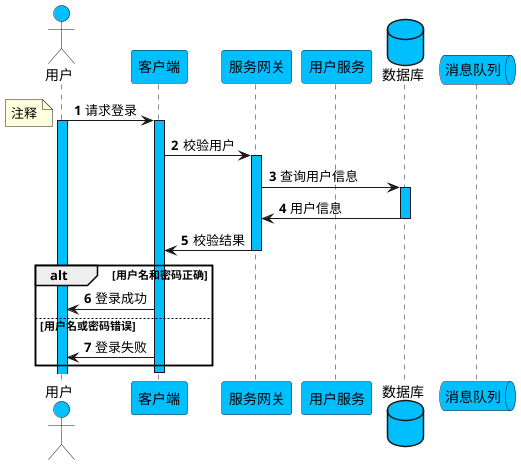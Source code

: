 @startuml
'模版链接:https://blog.csdn.net/qq_23091073/article/details/135740020

autonumber

actor 用户 as c #DeepSkyBlue

participant "客户端" as client #DeepSkyBlue

participant "服务网关" as ga #DeepSkyBlue

participant "用户服务" as user #DeepSkyBlue

database "数据库" as DB #DeepSkyBlue

queue "消息队列" as queue #DeepSkyBlue

c -> client : 请求登录
note left
注释
end note
activate c #DeepSkyBlue
activate client #DeepSkyBlue

client -> ga : 校验用户
activate ga #DeepSkyBlue

ga -> DB : 查询用户信息
activate DB #DeepSkyBlue

DB -> ga : 用户信息
deactivate DB

ga -> client : 校验结果
deactivate ga

alt 用户名和密码正确
    client -> c : 登录成功
else 用户名或密码错误
    client -> c : 登录失败
end

deactivate client
@enduml